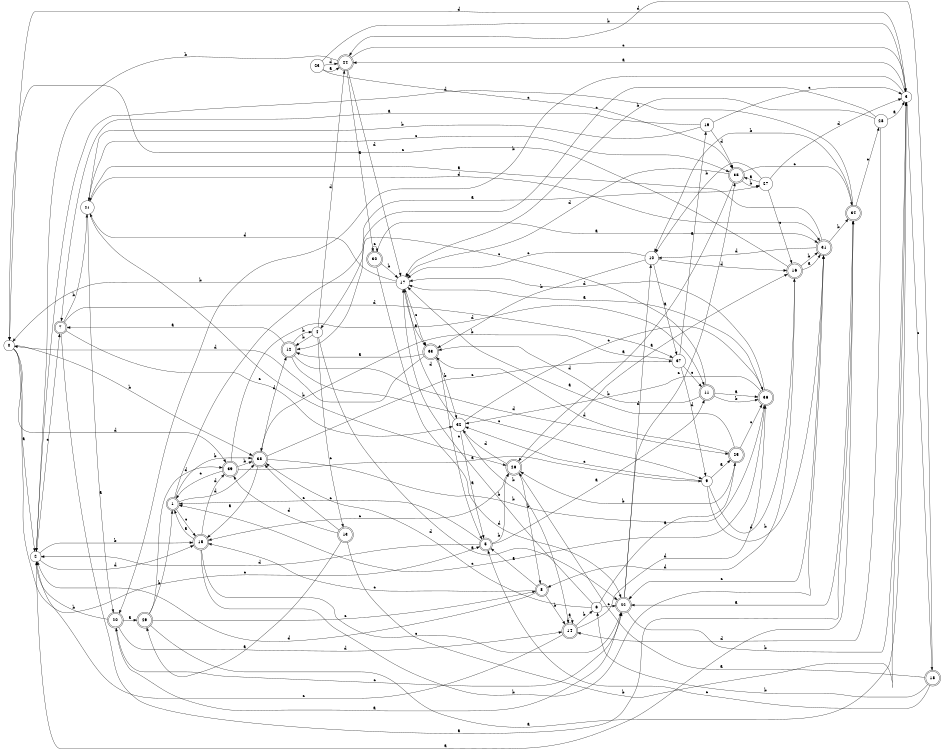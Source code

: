 digraph n32_5 {
__start0 [label="" shape="none"];

rankdir=LR;
size="8,5";

s0 [style="filled", color="black", fillcolor="white" shape="circle", label="0"];
s1 [style="rounded,filled", color="black", fillcolor="white" shape="doublecircle", label="1"];
s2 [style="filled", color="black", fillcolor="white" shape="circle", label="2"];
s3 [style="filled", color="black", fillcolor="white" shape="circle", label="3"];
s4 [style="filled", color="black", fillcolor="white" shape="circle", label="4"];
s5 [style="rounded,filled", color="black", fillcolor="white" shape="doublecircle", label="5"];
s6 [style="filled", color="black", fillcolor="white" shape="circle", label="6"];
s7 [style="rounded,filled", color="black", fillcolor="white" shape="doublecircle", label="7"];
s8 [style="rounded,filled", color="black", fillcolor="white" shape="doublecircle", label="8"];
s9 [style="filled", color="black", fillcolor="white" shape="circle", label="9"];
s10 [style="filled", color="black", fillcolor="white" shape="circle", label="10"];
s11 [style="rounded,filled", color="black", fillcolor="white" shape="doublecircle", label="11"];
s12 [style="rounded,filled", color="black", fillcolor="white" shape="doublecircle", label="12"];
s13 [style="rounded,filled", color="black", fillcolor="white" shape="doublecircle", label="13"];
s14 [style="rounded,filled", color="black", fillcolor="white" shape="doublecircle", label="14"];
s15 [style="rounded,filled", color="black", fillcolor="white" shape="doublecircle", label="15"];
s16 [style="rounded,filled", color="black", fillcolor="white" shape="doublecircle", label="16"];
s17 [style="filled", color="black", fillcolor="white" shape="circle", label="17"];
s18 [style="rounded,filled", color="black", fillcolor="white" shape="doublecircle", label="18"];
s19 [style="filled", color="black", fillcolor="white" shape="circle", label="19"];
s20 [style="rounded,filled", color="black", fillcolor="white" shape="doublecircle", label="20"];
s21 [style="filled", color="black", fillcolor="white" shape="circle", label="21"];
s22 [style="rounded,filled", color="black", fillcolor="white" shape="doublecircle", label="22"];
s23 [style="filled", color="black", fillcolor="white" shape="circle", label="23"];
s24 [style="rounded,filled", color="black", fillcolor="white" shape="doublecircle", label="24"];
s25 [style="rounded,filled", color="black", fillcolor="white" shape="doublecircle", label="25"];
s26 [style="rounded,filled", color="black", fillcolor="white" shape="doublecircle", label="26"];
s27 [style="filled", color="black", fillcolor="white" shape="circle", label="27"];
s28 [style="filled", color="black", fillcolor="white" shape="circle", label="28"];
s29 [style="rounded,filled", color="black", fillcolor="white" shape="doublecircle", label="29"];
s30 [style="rounded,filled", color="black", fillcolor="white" shape="doublecircle", label="30"];
s31 [style="rounded,filled", color="black", fillcolor="white" shape="doublecircle", label="31"];
s32 [style="filled", color="black", fillcolor="white" shape="circle", label="32"];
s33 [style="rounded,filled", color="black", fillcolor="white" shape="doublecircle", label="33"];
s34 [style="rounded,filled", color="black", fillcolor="white" shape="doublecircle", label="34"];
s35 [style="rounded,filled", color="black", fillcolor="white" shape="doublecircle", label="35"];
s36 [style="rounded,filled", color="black", fillcolor="white" shape="doublecircle", label="36"];
s37 [style="filled", color="black", fillcolor="white" shape="circle", label="37"];
s38 [style="rounded,filled", color="black", fillcolor="white" shape="doublecircle", label="38"];
s39 [style="rounded,filled", color="black", fillcolor="white" shape="doublecircle", label="39"];
s0 -> s2 [label="a"];
s0 -> s38 [label="b"];
s0 -> s5 [label="c"];
s0 -> s39 [label="d"];
s1 -> s27 [label="a"];
s1 -> s38 [label="b"];
s1 -> s15 [label="c"];
s1 -> s38 [label="d"];
s2 -> s34 [label="a"];
s2 -> s15 [label="b"];
s2 -> s7 [label="c"];
s2 -> s15 [label="d"];
s3 -> s24 [label="a"];
s3 -> s20 [label="b"];
s3 -> s18 [label="c"];
s3 -> s0 [label="d"];
s4 -> s22 [label="a"];
s4 -> s12 [label="b"];
s4 -> s13 [label="c"];
s4 -> s24 [label="d"];
s5 -> s11 [label="a"];
s5 -> s26 [label="b"];
s5 -> s1 [label="c"];
s5 -> s2 [label="d"];
s6 -> s25 [label="a"];
s6 -> s17 [label="b"];
s6 -> s22 [label="c"];
s6 -> s38 [label="d"];
s7 -> s34 [label="a"];
s7 -> s21 [label="b"];
s7 -> s32 [label="c"];
s7 -> s37 [label="d"];
s8 -> s5 [label="a"];
s8 -> s14 [label="b"];
s8 -> s15 [label="c"];
s8 -> s2 [label="d"];
s9 -> s25 [label="a"];
s9 -> s31 [label="b"];
s9 -> s32 [label="c"];
s9 -> s16 [label="d"];
s10 -> s37 [label="a"];
s10 -> s33 [label="b"];
s10 -> s17 [label="c"];
s10 -> s16 [label="d"];
s11 -> s36 [label="a"];
s11 -> s36 [label="b"];
s11 -> s12 [label="c"];
s11 -> s33 [label="d"];
s12 -> s7 [label="a"];
s12 -> s4 [label="b"];
s12 -> s9 [label="c"];
s12 -> s25 [label="d"];
s13 -> s29 [label="a"];
s13 -> s3 [label="b"];
s13 -> s38 [label="c"];
s13 -> s39 [label="d"];
s14 -> s14 [label="a"];
s14 -> s6 [label="b"];
s14 -> s2 [label="c"];
s14 -> s36 [label="d"];
s15 -> s1 [label="a"];
s15 -> s31 [label="b"];
s15 -> s22 [label="c"];
s15 -> s39 [label="d"];
s16 -> s31 [label="a"];
s16 -> s31 [label="b"];
s16 -> s0 [label="c"];
s16 -> s8 [label="d"];
s17 -> s33 [label="a"];
s17 -> s0 [label="b"];
s17 -> s33 [label="c"];
s17 -> s21 [label="d"];
s18 -> s26 [label="a"];
s18 -> s6 [label="b"];
s18 -> s5 [label="c"];
s18 -> s24 [label="d"];
s19 -> s7 [label="a"];
s19 -> s21 [label="b"];
s19 -> s3 [label="c"];
s19 -> s35 [label="d"];
s20 -> s29 [label="a"];
s20 -> s2 [label="b"];
s20 -> s22 [label="c"];
s20 -> s14 [label="d"];
s21 -> s20 [label="a"];
s21 -> s26 [label="b"];
s21 -> s35 [label="c"];
s21 -> s31 [label="d"];
s22 -> s20 [label="a"];
s22 -> s3 [label="b"];
s22 -> s35 [label="c"];
s22 -> s10 [label="d"];
s23 -> s24 [label="a"];
s23 -> s3 [label="b"];
s23 -> s35 [label="c"];
s23 -> s24 [label="d"];
s24 -> s30 [label="a"];
s24 -> s2 [label="b"];
s24 -> s3 [label="c"];
s24 -> s17 [label="d"];
s25 -> s17 [label="a"];
s25 -> s26 [label="b"];
s25 -> s36 [label="c"];
s25 -> s33 [label="d"];
s26 -> s16 [label="a"];
s26 -> s8 [label="b"];
s26 -> s15 [label="c"];
s26 -> s32 [label="d"];
s27 -> s35 [label="a"];
s27 -> s10 [label="b"];
s27 -> s16 [label="c"];
s27 -> s3 [label="d"];
s28 -> s3 [label="a"];
s28 -> s17 [label="b"];
s28 -> s4 [label="c"];
s28 -> s14 [label="d"];
s29 -> s3 [label="a"];
s29 -> s1 [label="b"];
s29 -> s8 [label="c"];
s29 -> s39 [label="d"];
s30 -> s31 [label="a"];
s30 -> s17 [label="b"];
s30 -> s30 [label="c"];
s30 -> s22 [label="d"];
s31 -> s21 [label="a"];
s31 -> s34 [label="b"];
s31 -> s22 [label="c"];
s31 -> s10 [label="d"];
s32 -> s5 [label="a"];
s32 -> s14 [label="b"];
s32 -> s36 [label="c"];
s32 -> s17 [label="d"];
s33 -> s12 [label="a"];
s33 -> s32 [label="b"];
s33 -> s5 [label="c"];
s33 -> s0 [label="d"];
s34 -> s22 [label="a"];
s34 -> s10 [label="b"];
s34 -> s28 [label="c"];
s34 -> s2 [label="d"];
s35 -> s26 [label="a"];
s35 -> s27 [label="b"];
s35 -> s34 [label="c"];
s35 -> s17 [label="d"];
s36 -> s17 [label="a"];
s36 -> s32 [label="b"];
s36 -> s1 [label="c"];
s36 -> s17 [label="d"];
s37 -> s19 [label="a"];
s37 -> s38 [label="b"];
s37 -> s11 [label="c"];
s37 -> s9 [label="d"];
s38 -> s15 [label="a"];
s38 -> s36 [label="b"];
s38 -> s37 [label="c"];
s38 -> s12 [label="d"];
s39 -> s9 [label="a"];
s39 -> s38 [label="b"];
s39 -> s1 [label="c"];
s39 -> s11 [label="d"];

}